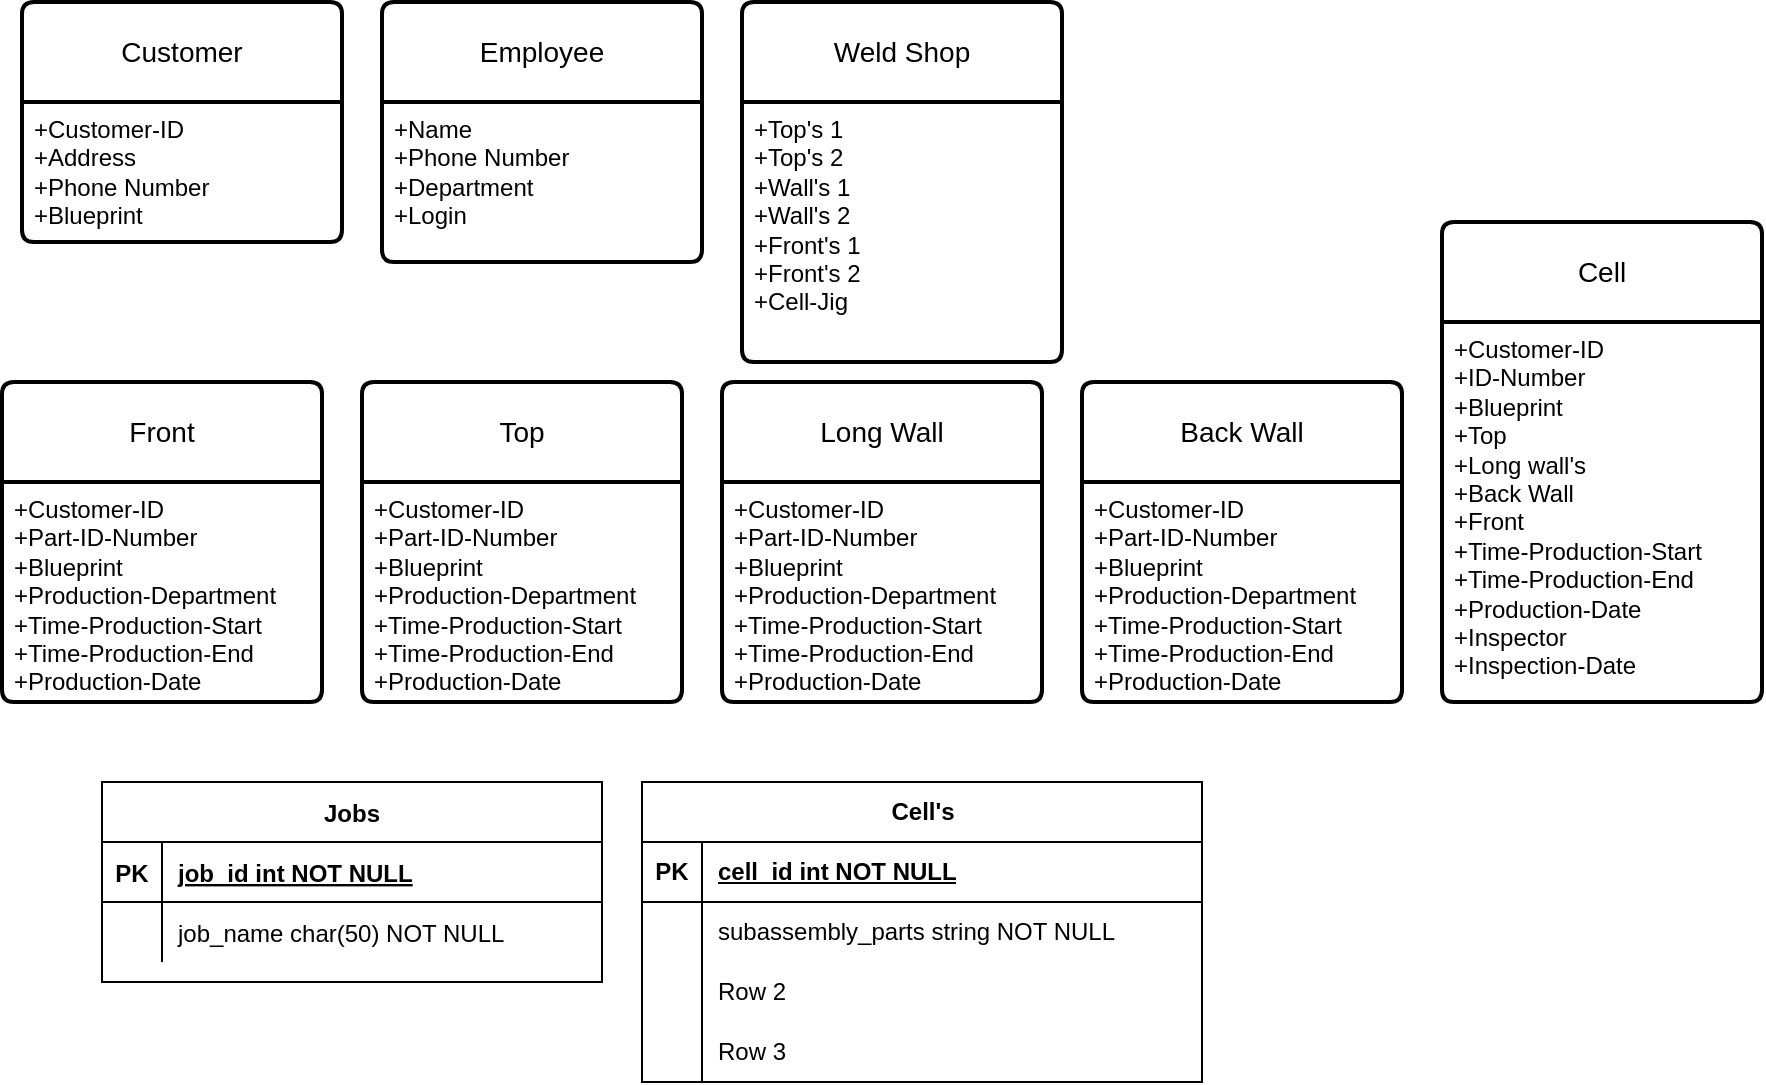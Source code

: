 <mxfile version="25.0.1">
  <diagram id="R2lEEEUBdFMjLlhIrx00" name="Page-1">
    <mxGraphModel dx="1050" dy="611" grid="1" gridSize="10" guides="1" tooltips="1" connect="1" arrows="1" fold="1" page="1" pageScale="1" pageWidth="850" pageHeight="1100" math="0" shadow="0" extFonts="Permanent Marker^https://fonts.googleapis.com/css?family=Permanent+Marker">
      <root>
        <mxCell id="0" />
        <mxCell id="1" parent="0" />
        <mxCell id="C-vyLk0tnHw3VtMMgP7b-23" value="Jobs" style="shape=table;startSize=30;container=1;collapsible=1;childLayout=tableLayout;fixedRows=1;rowLines=0;fontStyle=1;align=center;resizeLast=1;" parent="1" vertex="1">
          <mxGeometry x="70" y="410" width="250" height="100" as="geometry" />
        </mxCell>
        <mxCell id="C-vyLk0tnHw3VtMMgP7b-24" value="" style="shape=partialRectangle;collapsible=0;dropTarget=0;pointerEvents=0;fillColor=none;points=[[0,0.5],[1,0.5]];portConstraint=eastwest;top=0;left=0;right=0;bottom=1;" parent="C-vyLk0tnHw3VtMMgP7b-23" vertex="1">
          <mxGeometry y="30" width="250" height="30" as="geometry" />
        </mxCell>
        <mxCell id="C-vyLk0tnHw3VtMMgP7b-25" value="PK" style="shape=partialRectangle;overflow=hidden;connectable=0;fillColor=none;top=0;left=0;bottom=0;right=0;fontStyle=1;" parent="C-vyLk0tnHw3VtMMgP7b-24" vertex="1">
          <mxGeometry width="30" height="30" as="geometry">
            <mxRectangle width="30" height="30" as="alternateBounds" />
          </mxGeometry>
        </mxCell>
        <mxCell id="C-vyLk0tnHw3VtMMgP7b-26" value="job_id int NOT NULL " style="shape=partialRectangle;overflow=hidden;connectable=0;fillColor=none;top=0;left=0;bottom=0;right=0;align=left;spacingLeft=6;fontStyle=5;" parent="C-vyLk0tnHw3VtMMgP7b-24" vertex="1">
          <mxGeometry x="30" width="220" height="30" as="geometry">
            <mxRectangle width="220" height="30" as="alternateBounds" />
          </mxGeometry>
        </mxCell>
        <mxCell id="C-vyLk0tnHw3VtMMgP7b-27" value="" style="shape=partialRectangle;collapsible=0;dropTarget=0;pointerEvents=0;fillColor=none;points=[[0,0.5],[1,0.5]];portConstraint=eastwest;top=0;left=0;right=0;bottom=0;" parent="C-vyLk0tnHw3VtMMgP7b-23" vertex="1">
          <mxGeometry y="60" width="250" height="30" as="geometry" />
        </mxCell>
        <mxCell id="C-vyLk0tnHw3VtMMgP7b-28" value="" style="shape=partialRectangle;overflow=hidden;connectable=0;fillColor=none;top=0;left=0;bottom=0;right=0;" parent="C-vyLk0tnHw3VtMMgP7b-27" vertex="1">
          <mxGeometry width="30" height="30" as="geometry">
            <mxRectangle width="30" height="30" as="alternateBounds" />
          </mxGeometry>
        </mxCell>
        <mxCell id="C-vyLk0tnHw3VtMMgP7b-29" value="job_name char(50) NOT NULL" style="shape=partialRectangle;overflow=hidden;connectable=0;fillColor=none;top=0;left=0;bottom=0;right=0;align=left;spacingLeft=6;" parent="C-vyLk0tnHw3VtMMgP7b-27" vertex="1">
          <mxGeometry x="30" width="220" height="30" as="geometry">
            <mxRectangle width="220" height="30" as="alternateBounds" />
          </mxGeometry>
        </mxCell>
        <mxCell id="-WyFYNYByJUetTgelAWZ-2" value="Cell&#39;s" style="shape=table;startSize=30;container=1;collapsible=1;childLayout=tableLayout;fixedRows=1;rowLines=0;fontStyle=1;align=center;resizeLast=1;html=1;" parent="1" vertex="1">
          <mxGeometry x="340" y="410" width="280" height="150" as="geometry" />
        </mxCell>
        <mxCell id="-WyFYNYByJUetTgelAWZ-3" value="" style="shape=tableRow;horizontal=0;startSize=0;swimlaneHead=0;swimlaneBody=0;fillColor=none;collapsible=0;dropTarget=0;points=[[0,0.5],[1,0.5]];portConstraint=eastwest;top=0;left=0;right=0;bottom=1;" parent="-WyFYNYByJUetTgelAWZ-2" vertex="1">
          <mxGeometry y="30" width="280" height="30" as="geometry" />
        </mxCell>
        <mxCell id="-WyFYNYByJUetTgelAWZ-4" value="PK" style="shape=partialRectangle;connectable=0;fillColor=none;top=0;left=0;bottom=0;right=0;fontStyle=1;overflow=hidden;whiteSpace=wrap;html=1;" parent="-WyFYNYByJUetTgelAWZ-3" vertex="1">
          <mxGeometry width="30" height="30" as="geometry">
            <mxRectangle width="30" height="30" as="alternateBounds" />
          </mxGeometry>
        </mxCell>
        <mxCell id="-WyFYNYByJUetTgelAWZ-5" value="cell_id int NOT NULL" style="shape=partialRectangle;connectable=0;fillColor=none;top=0;left=0;bottom=0;right=0;align=left;spacingLeft=6;fontStyle=5;overflow=hidden;whiteSpace=wrap;html=1;" parent="-WyFYNYByJUetTgelAWZ-3" vertex="1">
          <mxGeometry x="30" width="250" height="30" as="geometry">
            <mxRectangle width="250" height="30" as="alternateBounds" />
          </mxGeometry>
        </mxCell>
        <mxCell id="-WyFYNYByJUetTgelAWZ-6" value="" style="shape=tableRow;horizontal=0;startSize=0;swimlaneHead=0;swimlaneBody=0;fillColor=none;collapsible=0;dropTarget=0;points=[[0,0.5],[1,0.5]];portConstraint=eastwest;top=0;left=0;right=0;bottom=0;" parent="-WyFYNYByJUetTgelAWZ-2" vertex="1">
          <mxGeometry y="60" width="280" height="30" as="geometry" />
        </mxCell>
        <mxCell id="-WyFYNYByJUetTgelAWZ-7" value="" style="shape=partialRectangle;connectable=0;fillColor=none;top=0;left=0;bottom=0;right=0;editable=1;overflow=hidden;whiteSpace=wrap;html=1;" parent="-WyFYNYByJUetTgelAWZ-6" vertex="1">
          <mxGeometry width="30" height="30" as="geometry">
            <mxRectangle width="30" height="30" as="alternateBounds" />
          </mxGeometry>
        </mxCell>
        <mxCell id="-WyFYNYByJUetTgelAWZ-8" value="subassembly_parts string NOT NULL" style="shape=partialRectangle;connectable=0;fillColor=none;top=0;left=0;bottom=0;right=0;align=left;spacingLeft=6;overflow=hidden;whiteSpace=wrap;html=1;" parent="-WyFYNYByJUetTgelAWZ-6" vertex="1">
          <mxGeometry x="30" width="250" height="30" as="geometry">
            <mxRectangle width="250" height="30" as="alternateBounds" />
          </mxGeometry>
        </mxCell>
        <mxCell id="-WyFYNYByJUetTgelAWZ-9" value="" style="shape=tableRow;horizontal=0;startSize=0;swimlaneHead=0;swimlaneBody=0;fillColor=none;collapsible=0;dropTarget=0;points=[[0,0.5],[1,0.5]];portConstraint=eastwest;top=0;left=0;right=0;bottom=0;" parent="-WyFYNYByJUetTgelAWZ-2" vertex="1">
          <mxGeometry y="90" width="280" height="30" as="geometry" />
        </mxCell>
        <mxCell id="-WyFYNYByJUetTgelAWZ-10" value="" style="shape=partialRectangle;connectable=0;fillColor=none;top=0;left=0;bottom=0;right=0;editable=1;overflow=hidden;whiteSpace=wrap;html=1;" parent="-WyFYNYByJUetTgelAWZ-9" vertex="1">
          <mxGeometry width="30" height="30" as="geometry">
            <mxRectangle width="30" height="30" as="alternateBounds" />
          </mxGeometry>
        </mxCell>
        <mxCell id="-WyFYNYByJUetTgelAWZ-11" value="Row 2" style="shape=partialRectangle;connectable=0;fillColor=none;top=0;left=0;bottom=0;right=0;align=left;spacingLeft=6;overflow=hidden;whiteSpace=wrap;html=1;" parent="-WyFYNYByJUetTgelAWZ-9" vertex="1">
          <mxGeometry x="30" width="250" height="30" as="geometry">
            <mxRectangle width="250" height="30" as="alternateBounds" />
          </mxGeometry>
        </mxCell>
        <mxCell id="-WyFYNYByJUetTgelAWZ-12" value="" style="shape=tableRow;horizontal=0;startSize=0;swimlaneHead=0;swimlaneBody=0;fillColor=none;collapsible=0;dropTarget=0;points=[[0,0.5],[1,0.5]];portConstraint=eastwest;top=0;left=0;right=0;bottom=0;" parent="-WyFYNYByJUetTgelAWZ-2" vertex="1">
          <mxGeometry y="120" width="280" height="30" as="geometry" />
        </mxCell>
        <mxCell id="-WyFYNYByJUetTgelAWZ-13" value="" style="shape=partialRectangle;connectable=0;fillColor=none;top=0;left=0;bottom=0;right=0;editable=1;overflow=hidden;whiteSpace=wrap;html=1;" parent="-WyFYNYByJUetTgelAWZ-12" vertex="1">
          <mxGeometry width="30" height="30" as="geometry">
            <mxRectangle width="30" height="30" as="alternateBounds" />
          </mxGeometry>
        </mxCell>
        <mxCell id="-WyFYNYByJUetTgelAWZ-14" value="Row 3" style="shape=partialRectangle;connectable=0;fillColor=none;top=0;left=0;bottom=0;right=0;align=left;spacingLeft=6;overflow=hidden;whiteSpace=wrap;html=1;" parent="-WyFYNYByJUetTgelAWZ-12" vertex="1">
          <mxGeometry x="30" width="250" height="30" as="geometry">
            <mxRectangle width="250" height="30" as="alternateBounds" />
          </mxGeometry>
        </mxCell>
        <mxCell id="ILBL_l5zC6226JqJN1Jq-1" value="Cell" style="swimlane;childLayout=stackLayout;horizontal=1;startSize=50;horizontalStack=0;rounded=1;fontSize=14;fontStyle=0;strokeWidth=2;resizeParent=0;resizeLast=1;shadow=0;dashed=0;align=center;arcSize=4;whiteSpace=wrap;html=1;" vertex="1" parent="1">
          <mxGeometry x="740" y="130" width="160" height="240" as="geometry" />
        </mxCell>
        <mxCell id="ILBL_l5zC6226JqJN1Jq-2" value="+Customer-ID&lt;br&gt;&lt;div&gt;&lt;span style=&quot;background-color: initial;&quot;&gt;+ID-Number&lt;/span&gt;&lt;/div&gt;+Blueprint&lt;br&gt;+Top&lt;div&gt;+Long wall&#39;s&lt;/div&gt;&lt;div&gt;+Back Wall&lt;/div&gt;&lt;div&gt;+Front&lt;/div&gt;&lt;div&gt;&lt;div&gt;+Time-Production-Start&lt;/div&gt;&lt;div&gt;+Time-Production-End&lt;/div&gt;&lt;/div&gt;&lt;div&gt;+Production-Date&lt;/div&gt;&lt;div&gt;+Inspector&lt;/div&gt;&lt;div&gt;+Inspection-Date&lt;/div&gt;" style="align=left;strokeColor=none;fillColor=none;spacingLeft=4;fontSize=12;verticalAlign=top;resizable=0;rotatable=0;part=1;html=1;" vertex="1" parent="ILBL_l5zC6226JqJN1Jq-1">
          <mxGeometry y="50" width="160" height="190" as="geometry" />
        </mxCell>
        <mxCell id="ILBL_l5zC6226JqJN1Jq-5" value="Top" style="swimlane;childLayout=stackLayout;horizontal=1;startSize=50;horizontalStack=0;rounded=1;fontSize=14;fontStyle=0;strokeWidth=2;resizeParent=0;resizeLast=1;shadow=0;dashed=0;align=center;arcSize=4;whiteSpace=wrap;html=1;" vertex="1" parent="1">
          <mxGeometry x="200" y="210" width="160" height="160" as="geometry" />
        </mxCell>
        <mxCell id="ILBL_l5zC6226JqJN1Jq-6" value="+Customer-ID&lt;br&gt;+Part-ID-Number&lt;br&gt;+Blueprint&lt;div&gt;+Production-Department&lt;br&gt;&lt;div&gt;+Time-Production-Start&lt;/div&gt;&lt;div&gt;+Time-Production-End&lt;/div&gt;&lt;/div&gt;&lt;div&gt;+Production-Date&lt;/div&gt;" style="align=left;strokeColor=none;fillColor=none;spacingLeft=4;fontSize=12;verticalAlign=top;resizable=0;rotatable=0;part=1;html=1;" vertex="1" parent="ILBL_l5zC6226JqJN1Jq-5">
          <mxGeometry y="50" width="160" height="110" as="geometry" />
        </mxCell>
        <mxCell id="ILBL_l5zC6226JqJN1Jq-7" value="Long Wall" style="swimlane;childLayout=stackLayout;horizontal=1;startSize=50;horizontalStack=0;rounded=1;fontSize=14;fontStyle=0;strokeWidth=2;resizeParent=0;resizeLast=1;shadow=0;dashed=0;align=center;arcSize=4;whiteSpace=wrap;html=1;" vertex="1" parent="1">
          <mxGeometry x="380" y="210" width="160" height="160" as="geometry" />
        </mxCell>
        <mxCell id="ILBL_l5zC6226JqJN1Jq-8" value="+Customer-ID&lt;br&gt;+Part-ID-Number&lt;br&gt;+Blueprint&lt;div&gt;+Production-Department&lt;br&gt;&lt;div&gt;+Time-Production-Start&lt;/div&gt;&lt;div&gt;+Time-Production-End&lt;/div&gt;&lt;/div&gt;&lt;div&gt;+Production-Date&lt;/div&gt;" style="align=left;strokeColor=none;fillColor=none;spacingLeft=4;fontSize=12;verticalAlign=top;resizable=0;rotatable=0;part=1;html=1;" vertex="1" parent="ILBL_l5zC6226JqJN1Jq-7">
          <mxGeometry y="50" width="160" height="110" as="geometry" />
        </mxCell>
        <mxCell id="ILBL_l5zC6226JqJN1Jq-9" value="Back Wall" style="swimlane;childLayout=stackLayout;horizontal=1;startSize=50;horizontalStack=0;rounded=1;fontSize=14;fontStyle=0;strokeWidth=2;resizeParent=0;resizeLast=1;shadow=0;dashed=0;align=center;arcSize=4;whiteSpace=wrap;html=1;" vertex="1" parent="1">
          <mxGeometry x="560" y="210" width="160" height="160" as="geometry" />
        </mxCell>
        <mxCell id="ILBL_l5zC6226JqJN1Jq-10" value="+Customer-ID&lt;br&gt;+Part-ID-Number&lt;br&gt;+Blueprint&lt;div&gt;+Production-Department&lt;br&gt;&lt;div&gt;+Time-Production-Start&lt;/div&gt;&lt;div&gt;+Time-Production-End&lt;/div&gt;&lt;/div&gt;&lt;div&gt;+Production-Date&lt;/div&gt;" style="align=left;strokeColor=none;fillColor=none;spacingLeft=4;fontSize=12;verticalAlign=top;resizable=0;rotatable=0;part=1;html=1;" vertex="1" parent="ILBL_l5zC6226JqJN1Jq-9">
          <mxGeometry y="50" width="160" height="110" as="geometry" />
        </mxCell>
        <mxCell id="ILBL_l5zC6226JqJN1Jq-11" value="Front" style="swimlane;childLayout=stackLayout;horizontal=1;startSize=50;horizontalStack=0;rounded=1;fontSize=14;fontStyle=0;strokeWidth=2;resizeParent=0;resizeLast=1;shadow=0;dashed=0;align=center;arcSize=4;whiteSpace=wrap;html=1;" vertex="1" parent="1">
          <mxGeometry x="20" y="210" width="160" height="160" as="geometry" />
        </mxCell>
        <mxCell id="ILBL_l5zC6226JqJN1Jq-12" value="+Customer-ID&lt;br&gt;+Part-ID-Number&lt;br&gt;+Blueprint&lt;div&gt;+Production-Department&lt;br&gt;&lt;div&gt;+Time-Production-Start&lt;/div&gt;&lt;div&gt;+Time-Production-End&lt;/div&gt;&lt;/div&gt;&lt;div&gt;+Production-Date&lt;/div&gt;" style="align=left;strokeColor=none;fillColor=none;spacingLeft=4;fontSize=12;verticalAlign=top;resizable=0;rotatable=0;part=1;html=1;" vertex="1" parent="ILBL_l5zC6226JqJN1Jq-11">
          <mxGeometry y="50" width="160" height="110" as="geometry" />
        </mxCell>
        <mxCell id="ILBL_l5zC6226JqJN1Jq-13" value="Customer" style="swimlane;childLayout=stackLayout;horizontal=1;startSize=50;horizontalStack=0;rounded=1;fontSize=14;fontStyle=0;strokeWidth=2;resizeParent=0;resizeLast=1;shadow=0;dashed=0;align=center;arcSize=4;whiteSpace=wrap;html=1;" vertex="1" parent="1">
          <mxGeometry x="30" y="20" width="160" height="120" as="geometry" />
        </mxCell>
        <mxCell id="ILBL_l5zC6226JqJN1Jq-14" value="+Customer-ID&lt;br&gt;+Address&lt;br&gt;+Phone Number&lt;div&gt;+Blueprint&lt;/div&gt;" style="align=left;strokeColor=none;fillColor=none;spacingLeft=4;fontSize=12;verticalAlign=top;resizable=0;rotatable=0;part=1;html=1;" vertex="1" parent="ILBL_l5zC6226JqJN1Jq-13">
          <mxGeometry y="50" width="160" height="70" as="geometry" />
        </mxCell>
        <mxCell id="ILBL_l5zC6226JqJN1Jq-15" value="Employee" style="swimlane;childLayout=stackLayout;horizontal=1;startSize=50;horizontalStack=0;rounded=1;fontSize=14;fontStyle=0;strokeWidth=2;resizeParent=0;resizeLast=1;shadow=0;dashed=0;align=center;arcSize=4;whiteSpace=wrap;html=1;" vertex="1" parent="1">
          <mxGeometry x="210" y="20" width="160" height="130" as="geometry" />
        </mxCell>
        <mxCell id="ILBL_l5zC6226JqJN1Jq-16" value="+Name&lt;br&gt;+Phone Number&lt;br&gt;+Department&lt;br&gt;&lt;div&gt;+Login&lt;/div&gt;" style="align=left;strokeColor=none;fillColor=none;spacingLeft=4;fontSize=12;verticalAlign=top;resizable=0;rotatable=0;part=1;html=1;" vertex="1" parent="ILBL_l5zC6226JqJN1Jq-15">
          <mxGeometry y="50" width="160" height="80" as="geometry" />
        </mxCell>
        <mxCell id="ILBL_l5zC6226JqJN1Jq-17" value="Weld Shop" style="swimlane;childLayout=stackLayout;horizontal=1;startSize=50;horizontalStack=0;rounded=1;fontSize=14;fontStyle=0;strokeWidth=2;resizeParent=0;resizeLast=1;shadow=0;dashed=0;align=center;arcSize=4;whiteSpace=wrap;html=1;" vertex="1" parent="1">
          <mxGeometry x="390" y="20" width="160" height="180" as="geometry">
            <mxRectangle x="390" y="20" width="110" height="50" as="alternateBounds" />
          </mxGeometry>
        </mxCell>
        <mxCell id="ILBL_l5zC6226JqJN1Jq-18" value="+Top&#39;s 1&lt;br&gt;+Top&#39;s 2&lt;br&gt;+Wall&#39;s 1&lt;div&gt;+Wall&#39;s 2&lt;/div&gt;&lt;div&gt;+Front&#39;s 1&lt;/div&gt;&lt;div&gt;+Front&#39;s 2&lt;/div&gt;&lt;div&gt;+Cell-Jig&lt;/div&gt;" style="align=left;strokeColor=none;fillColor=none;spacingLeft=4;fontSize=12;verticalAlign=top;resizable=0;rotatable=0;part=1;html=1;" vertex="1" parent="ILBL_l5zC6226JqJN1Jq-17">
          <mxGeometry y="50" width="160" height="130" as="geometry" />
        </mxCell>
      </root>
    </mxGraphModel>
  </diagram>
</mxfile>
